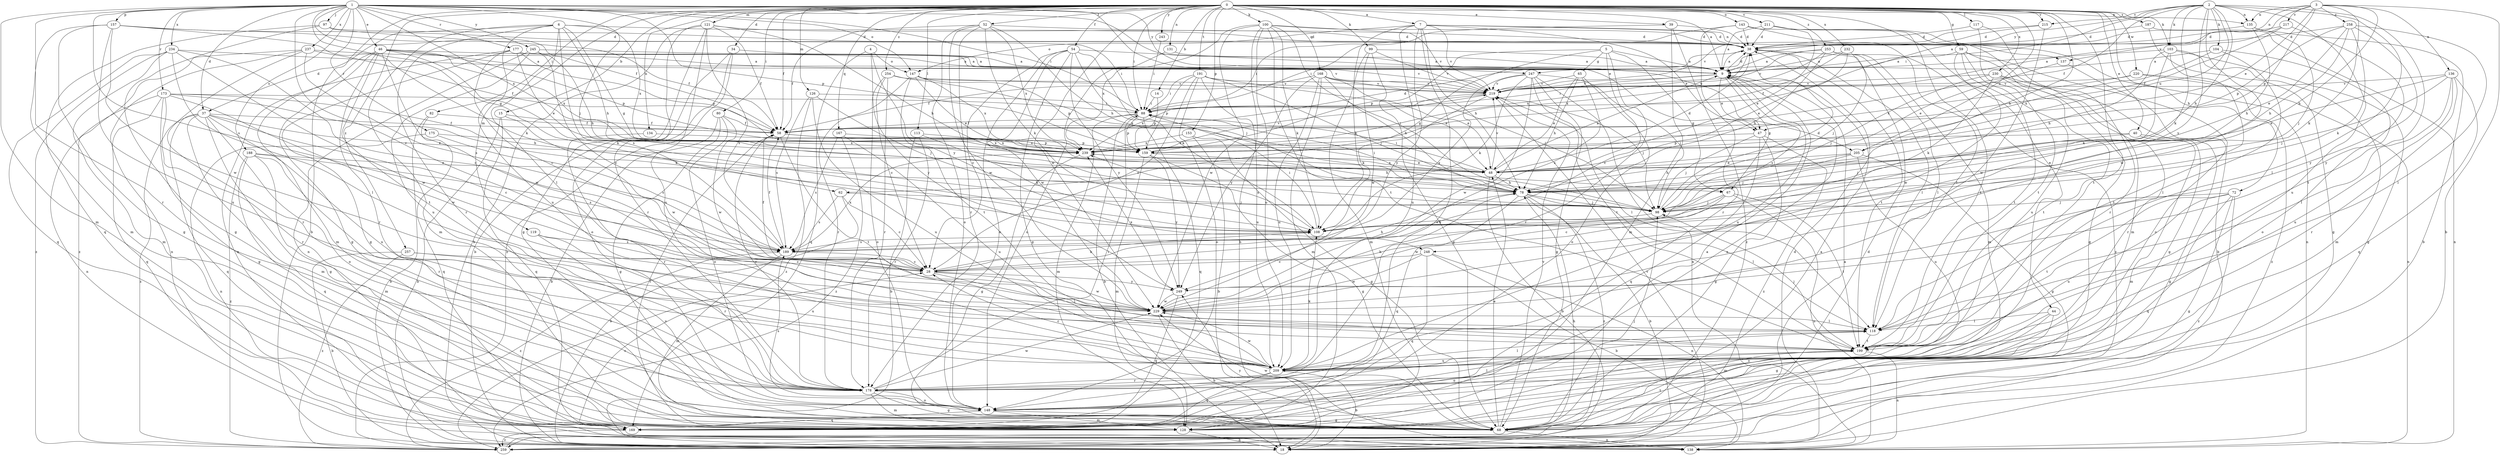 strict digraph  {
0;
1;
2;
3;
4;
5;
6;
7;
9;
14;
15;
18;
28;
34;
37;
38;
39;
40;
44;
46;
47;
48;
52;
54;
58;
59;
62;
65;
67;
68;
72;
78;
80;
82;
88;
97;
98;
99;
100;
103;
104;
108;
113;
117;
118;
119;
121;
126;
128;
131;
134;
135;
136;
137;
138;
143;
147;
148;
153;
157;
159;
167;
168;
169;
173;
175;
177;
178;
187;
188;
189;
191;
199;
205;
209;
211;
215;
217;
219;
220;
229;
230;
232;
234;
237;
239;
243;
245;
247;
248;
249;
253;
254;
257;
258;
259;
0 -> 7  [label=a];
0 -> 9  [label=a];
0 -> 14  [label=b];
0 -> 15  [label=b];
0 -> 18  [label=b];
0 -> 34  [label=d];
0 -> 39  [label=e];
0 -> 40  [label=e];
0 -> 44  [label=e];
0 -> 52  [label=f];
0 -> 54  [label=f];
0 -> 58  [label=f];
0 -> 59  [label=g];
0 -> 72  [label=h];
0 -> 78  [label=h];
0 -> 80  [label=i];
0 -> 82  [label=i];
0 -> 88  [label=i];
0 -> 99  [label=k];
0 -> 100  [label=k];
0 -> 103  [label=k];
0 -> 113  [label=l];
0 -> 117  [label=l];
0 -> 119  [label=m];
0 -> 121  [label=m];
0 -> 126  [label=m];
0 -> 131  [label=n];
0 -> 134  [label=n];
0 -> 143  [label=o];
0 -> 153  [label=p];
0 -> 167  [label=q];
0 -> 168  [label=q];
0 -> 187  [label=s];
0 -> 191  [label=t];
0 -> 199  [label=t];
0 -> 205  [label=u];
0 -> 211  [label=v];
0 -> 215  [label=v];
0 -> 220  [label=w];
0 -> 229  [label=w];
0 -> 230  [label=x];
0 -> 232  [label=x];
0 -> 243  [label=y];
0 -> 253  [label=z];
0 -> 254  [label=z];
0 -> 257  [label=z];
1 -> 28  [label=c];
1 -> 37  [label=d];
1 -> 46  [label=e];
1 -> 47  [label=e];
1 -> 58  [label=f];
1 -> 62  [label=g];
1 -> 88  [label=i];
1 -> 97  [label=j];
1 -> 98  [label=j];
1 -> 128  [label=m];
1 -> 135  [label=n];
1 -> 147  [label=o];
1 -> 157  [label=p];
1 -> 159  [label=p];
1 -> 173  [label=r];
1 -> 175  [label=r];
1 -> 177  [label=r];
1 -> 178  [label=r];
1 -> 188  [label=s];
1 -> 189  [label=s];
1 -> 205  [label=u];
1 -> 234  [label=x];
1 -> 237  [label=x];
1 -> 239  [label=x];
1 -> 245  [label=y];
1 -> 247  [label=y];
2 -> 58  [label=f];
2 -> 78  [label=h];
2 -> 88  [label=i];
2 -> 103  [label=k];
2 -> 104  [label=k];
2 -> 108  [label=k];
2 -> 118  [label=l];
2 -> 135  [label=n];
2 -> 199  [label=t];
2 -> 205  [label=u];
2 -> 209  [label=u];
2 -> 215  [label=v];
2 -> 229  [label=w];
2 -> 247  [label=y];
2 -> 248  [label=y];
3 -> 18  [label=b];
3 -> 47  [label=e];
3 -> 78  [label=h];
3 -> 108  [label=k];
3 -> 135  [label=n];
3 -> 136  [label=n];
3 -> 137  [label=n];
3 -> 159  [label=p];
3 -> 217  [label=v];
3 -> 219  [label=v];
3 -> 258  [label=z];
4 -> 147  [label=o];
4 -> 169  [label=q];
4 -> 248  [label=y];
4 -> 249  [label=y];
5 -> 9  [label=a];
5 -> 28  [label=c];
5 -> 62  [label=g];
5 -> 65  [label=g];
5 -> 67  [label=g];
5 -> 159  [label=p];
5 -> 178  [label=r];
6 -> 37  [label=d];
6 -> 38  [label=d];
6 -> 67  [label=g];
6 -> 78  [label=h];
6 -> 118  [label=l];
6 -> 128  [label=m];
6 -> 178  [label=r];
6 -> 189  [label=s];
6 -> 209  [label=u];
6 -> 239  [label=x];
7 -> 38  [label=d];
7 -> 47  [label=e];
7 -> 78  [label=h];
7 -> 108  [label=k];
7 -> 137  [label=n];
7 -> 147  [label=o];
7 -> 148  [label=o];
7 -> 209  [label=u];
7 -> 219  [label=v];
7 -> 249  [label=y];
9 -> 38  [label=d];
9 -> 47  [label=e];
9 -> 67  [label=g];
9 -> 88  [label=i];
9 -> 189  [label=s];
9 -> 209  [label=u];
9 -> 219  [label=v];
14 -> 88  [label=i];
14 -> 159  [label=p];
15 -> 18  [label=b];
15 -> 58  [label=f];
15 -> 169  [label=q];
15 -> 229  [label=w];
18 -> 38  [label=d];
18 -> 219  [label=v];
28 -> 58  [label=f];
28 -> 78  [label=h];
28 -> 108  [label=k];
28 -> 118  [label=l];
28 -> 229  [label=w];
28 -> 249  [label=y];
34 -> 9  [label=a];
34 -> 18  [label=b];
34 -> 148  [label=o];
34 -> 259  [label=z];
37 -> 28  [label=c];
37 -> 48  [label=e];
37 -> 58  [label=f];
37 -> 68  [label=g];
37 -> 128  [label=m];
37 -> 148  [label=o];
37 -> 169  [label=q];
37 -> 209  [label=u];
37 -> 259  [label=z];
38 -> 9  [label=a];
38 -> 118  [label=l];
38 -> 199  [label=t];
38 -> 239  [label=x];
39 -> 38  [label=d];
39 -> 88  [label=i];
39 -> 128  [label=m];
39 -> 259  [label=z];
40 -> 68  [label=g];
40 -> 98  [label=j];
40 -> 128  [label=m];
40 -> 159  [label=p];
44 -> 68  [label=g];
44 -> 118  [label=l];
44 -> 128  [label=m];
44 -> 148  [label=o];
46 -> 9  [label=a];
46 -> 68  [label=g];
46 -> 108  [label=k];
46 -> 128  [label=m];
46 -> 159  [label=p];
46 -> 178  [label=r];
46 -> 199  [label=t];
46 -> 219  [label=v];
46 -> 229  [label=w];
46 -> 239  [label=x];
47 -> 68  [label=g];
47 -> 98  [label=j];
47 -> 169  [label=q];
47 -> 239  [label=x];
47 -> 259  [label=z];
48 -> 9  [label=a];
48 -> 18  [label=b];
48 -> 38  [label=d];
48 -> 78  [label=h];
48 -> 88  [label=i];
48 -> 219  [label=v];
48 -> 239  [label=x];
52 -> 38  [label=d];
52 -> 58  [label=f];
52 -> 78  [label=h];
52 -> 108  [label=k];
52 -> 148  [label=o];
52 -> 178  [label=r];
52 -> 229  [label=w];
52 -> 239  [label=x];
54 -> 9  [label=a];
54 -> 28  [label=c];
54 -> 68  [label=g];
54 -> 98  [label=j];
54 -> 108  [label=k];
54 -> 148  [label=o];
54 -> 229  [label=w];
54 -> 249  [label=y];
58 -> 38  [label=d];
58 -> 159  [label=p];
58 -> 178  [label=r];
58 -> 199  [label=t];
58 -> 239  [label=x];
59 -> 9  [label=a];
59 -> 18  [label=b];
59 -> 68  [label=g];
59 -> 199  [label=t];
59 -> 209  [label=u];
59 -> 229  [label=w];
62 -> 18  [label=b];
62 -> 28  [label=c];
62 -> 98  [label=j];
62 -> 189  [label=s];
65 -> 48  [label=e];
65 -> 78  [label=h];
65 -> 148  [label=o];
65 -> 189  [label=s];
65 -> 219  [label=v];
67 -> 28  [label=c];
67 -> 98  [label=j];
67 -> 138  [label=n];
67 -> 199  [label=t];
67 -> 229  [label=w];
68 -> 9  [label=a];
68 -> 48  [label=e];
68 -> 98  [label=j];
68 -> 138  [label=n];
68 -> 199  [label=t];
68 -> 219  [label=v];
68 -> 229  [label=w];
72 -> 68  [label=g];
72 -> 98  [label=j];
72 -> 169  [label=q];
72 -> 199  [label=t];
72 -> 209  [label=u];
72 -> 259  [label=z];
78 -> 18  [label=b];
78 -> 88  [label=i];
78 -> 98  [label=j];
78 -> 118  [label=l];
78 -> 169  [label=q];
78 -> 259  [label=z];
80 -> 18  [label=b];
80 -> 58  [label=f];
80 -> 68  [label=g];
80 -> 148  [label=o];
80 -> 229  [label=w];
82 -> 18  [label=b];
82 -> 58  [label=f];
82 -> 169  [label=q];
88 -> 18  [label=b];
88 -> 58  [label=f];
88 -> 128  [label=m];
88 -> 159  [label=p];
88 -> 169  [label=q];
97 -> 38  [label=d];
97 -> 58  [label=f];
97 -> 68  [label=g];
97 -> 169  [label=q];
98 -> 38  [label=d];
98 -> 108  [label=k];
99 -> 9  [label=a];
99 -> 68  [label=g];
99 -> 128  [label=m];
99 -> 219  [label=v];
99 -> 229  [label=w];
100 -> 18  [label=b];
100 -> 38  [label=d];
100 -> 98  [label=j];
100 -> 108  [label=k];
100 -> 199  [label=t];
100 -> 209  [label=u];
100 -> 219  [label=v];
100 -> 229  [label=w];
100 -> 239  [label=x];
103 -> 9  [label=a];
103 -> 68  [label=g];
103 -> 78  [label=h];
103 -> 108  [label=k];
103 -> 128  [label=m];
103 -> 199  [label=t];
104 -> 9  [label=a];
104 -> 118  [label=l];
104 -> 148  [label=o];
104 -> 239  [label=x];
108 -> 88  [label=i];
108 -> 189  [label=s];
108 -> 239  [label=x];
113 -> 18  [label=b];
113 -> 108  [label=k];
113 -> 178  [label=r];
113 -> 239  [label=x];
117 -> 38  [label=d];
117 -> 178  [label=r];
117 -> 199  [label=t];
118 -> 199  [label=t];
119 -> 148  [label=o];
119 -> 178  [label=r];
119 -> 189  [label=s];
121 -> 18  [label=b];
121 -> 38  [label=d];
121 -> 58  [label=f];
121 -> 68  [label=g];
121 -> 78  [label=h];
121 -> 178  [label=r];
121 -> 189  [label=s];
121 -> 209  [label=u];
126 -> 88  [label=i];
126 -> 98  [label=j];
126 -> 189  [label=s];
126 -> 209  [label=u];
126 -> 259  [label=z];
128 -> 9  [label=a];
128 -> 18  [label=b];
128 -> 58  [label=f];
131 -> 9  [label=a];
131 -> 148  [label=o];
134 -> 178  [label=r];
134 -> 239  [label=x];
135 -> 18  [label=b];
135 -> 38  [label=d];
135 -> 78  [label=h];
135 -> 98  [label=j];
136 -> 48  [label=e];
136 -> 98  [label=j];
136 -> 118  [label=l];
136 -> 169  [label=q];
136 -> 178  [label=r];
136 -> 209  [label=u];
136 -> 219  [label=v];
137 -> 48  [label=e];
137 -> 148  [label=o];
138 -> 249  [label=y];
143 -> 38  [label=d];
143 -> 88  [label=i];
143 -> 118  [label=l];
143 -> 178  [label=r];
143 -> 199  [label=t];
147 -> 48  [label=e];
147 -> 159  [label=p];
147 -> 178  [label=r];
147 -> 199  [label=t];
147 -> 219  [label=v];
147 -> 239  [label=x];
148 -> 68  [label=g];
148 -> 118  [label=l];
148 -> 128  [label=m];
148 -> 169  [label=q];
148 -> 189  [label=s];
153 -> 18  [label=b];
153 -> 68  [label=g];
153 -> 239  [label=x];
157 -> 38  [label=d];
157 -> 68  [label=g];
157 -> 88  [label=i];
157 -> 108  [label=k];
157 -> 128  [label=m];
157 -> 209  [label=u];
157 -> 229  [label=w];
159 -> 68  [label=g];
159 -> 78  [label=h];
159 -> 128  [label=m];
159 -> 219  [label=v];
159 -> 249  [label=y];
167 -> 159  [label=p];
167 -> 189  [label=s];
167 -> 209  [label=u];
167 -> 259  [label=z];
168 -> 48  [label=e];
168 -> 58  [label=f];
168 -> 78  [label=h];
168 -> 98  [label=j];
168 -> 128  [label=m];
168 -> 209  [label=u];
168 -> 219  [label=v];
168 -> 249  [label=y];
169 -> 9  [label=a];
169 -> 28  [label=c];
169 -> 259  [label=z];
173 -> 68  [label=g];
173 -> 78  [label=h];
173 -> 88  [label=i];
173 -> 108  [label=k];
173 -> 138  [label=n];
173 -> 169  [label=q];
173 -> 178  [label=r];
173 -> 229  [label=w];
175 -> 138  [label=n];
175 -> 189  [label=s];
175 -> 239  [label=x];
177 -> 9  [label=a];
177 -> 28  [label=c];
177 -> 48  [label=e];
177 -> 68  [label=g];
177 -> 138  [label=n];
177 -> 159  [label=p];
177 -> 219  [label=v];
178 -> 68  [label=g];
178 -> 88  [label=i];
178 -> 128  [label=m];
178 -> 148  [label=o];
178 -> 229  [label=w];
187 -> 38  [label=d];
187 -> 68  [label=g];
187 -> 138  [label=n];
188 -> 48  [label=e];
188 -> 128  [label=m];
188 -> 169  [label=q];
188 -> 178  [label=r];
188 -> 189  [label=s];
188 -> 259  [label=z];
189 -> 28  [label=c];
189 -> 58  [label=f];
189 -> 128  [label=m];
189 -> 239  [label=x];
189 -> 259  [label=z];
191 -> 28  [label=c];
191 -> 48  [label=e];
191 -> 88  [label=i];
191 -> 98  [label=j];
191 -> 148  [label=o];
191 -> 159  [label=p];
191 -> 209  [label=u];
191 -> 219  [label=v];
199 -> 98  [label=j];
199 -> 138  [label=n];
199 -> 148  [label=o];
199 -> 209  [label=u];
205 -> 48  [label=e];
205 -> 68  [label=g];
205 -> 78  [label=h];
205 -> 98  [label=j];
205 -> 209  [label=u];
209 -> 18  [label=b];
209 -> 28  [label=c];
209 -> 108  [label=k];
209 -> 118  [label=l];
209 -> 169  [label=q];
209 -> 178  [label=r];
209 -> 229  [label=w];
211 -> 9  [label=a];
211 -> 38  [label=d];
211 -> 48  [label=e];
211 -> 128  [label=m];
211 -> 138  [label=n];
215 -> 38  [label=d];
215 -> 219  [label=v];
215 -> 229  [label=w];
217 -> 9  [label=a];
217 -> 38  [label=d];
217 -> 58  [label=f];
217 -> 249  [label=y];
219 -> 88  [label=i];
219 -> 98  [label=j];
219 -> 108  [label=k];
219 -> 118  [label=l];
219 -> 239  [label=x];
220 -> 138  [label=n];
220 -> 219  [label=v];
220 -> 239  [label=x];
220 -> 259  [label=z];
229 -> 18  [label=b];
229 -> 78  [label=h];
229 -> 118  [label=l];
230 -> 68  [label=g];
230 -> 98  [label=j];
230 -> 108  [label=k];
230 -> 178  [label=r];
230 -> 199  [label=t];
230 -> 219  [label=v];
232 -> 9  [label=a];
232 -> 48  [label=e];
232 -> 58  [label=f];
232 -> 98  [label=j];
234 -> 9  [label=a];
234 -> 28  [label=c];
234 -> 118  [label=l];
234 -> 128  [label=m];
234 -> 169  [label=q];
234 -> 229  [label=w];
234 -> 259  [label=z];
237 -> 9  [label=a];
237 -> 58  [label=f];
237 -> 138  [label=n];
237 -> 178  [label=r];
237 -> 189  [label=s];
237 -> 259  [label=z];
239 -> 48  [label=e];
239 -> 68  [label=g];
243 -> 88  [label=i];
245 -> 9  [label=a];
245 -> 28  [label=c];
245 -> 78  [label=h];
245 -> 138  [label=n];
245 -> 209  [label=u];
247 -> 68  [label=g];
247 -> 98  [label=j];
247 -> 108  [label=k];
247 -> 138  [label=n];
247 -> 189  [label=s];
247 -> 199  [label=t];
247 -> 219  [label=v];
247 -> 229  [label=w];
248 -> 18  [label=b];
248 -> 28  [label=c];
248 -> 138  [label=n];
248 -> 169  [label=q];
248 -> 229  [label=w];
249 -> 169  [label=q];
249 -> 229  [label=w];
249 -> 239  [label=x];
253 -> 9  [label=a];
253 -> 78  [label=h];
253 -> 118  [label=l];
253 -> 128  [label=m];
253 -> 219  [label=v];
253 -> 239  [label=x];
253 -> 259  [label=z];
254 -> 28  [label=c];
254 -> 48  [label=e];
254 -> 148  [label=o];
254 -> 178  [label=r];
254 -> 219  [label=v];
257 -> 18  [label=b];
257 -> 28  [label=c];
257 -> 209  [label=u];
257 -> 259  [label=z];
258 -> 38  [label=d];
258 -> 48  [label=e];
258 -> 78  [label=h];
258 -> 108  [label=k];
258 -> 118  [label=l];
258 -> 159  [label=p];
258 -> 249  [label=y];
259 -> 9  [label=a];
259 -> 38  [label=d];
259 -> 78  [label=h];
}
